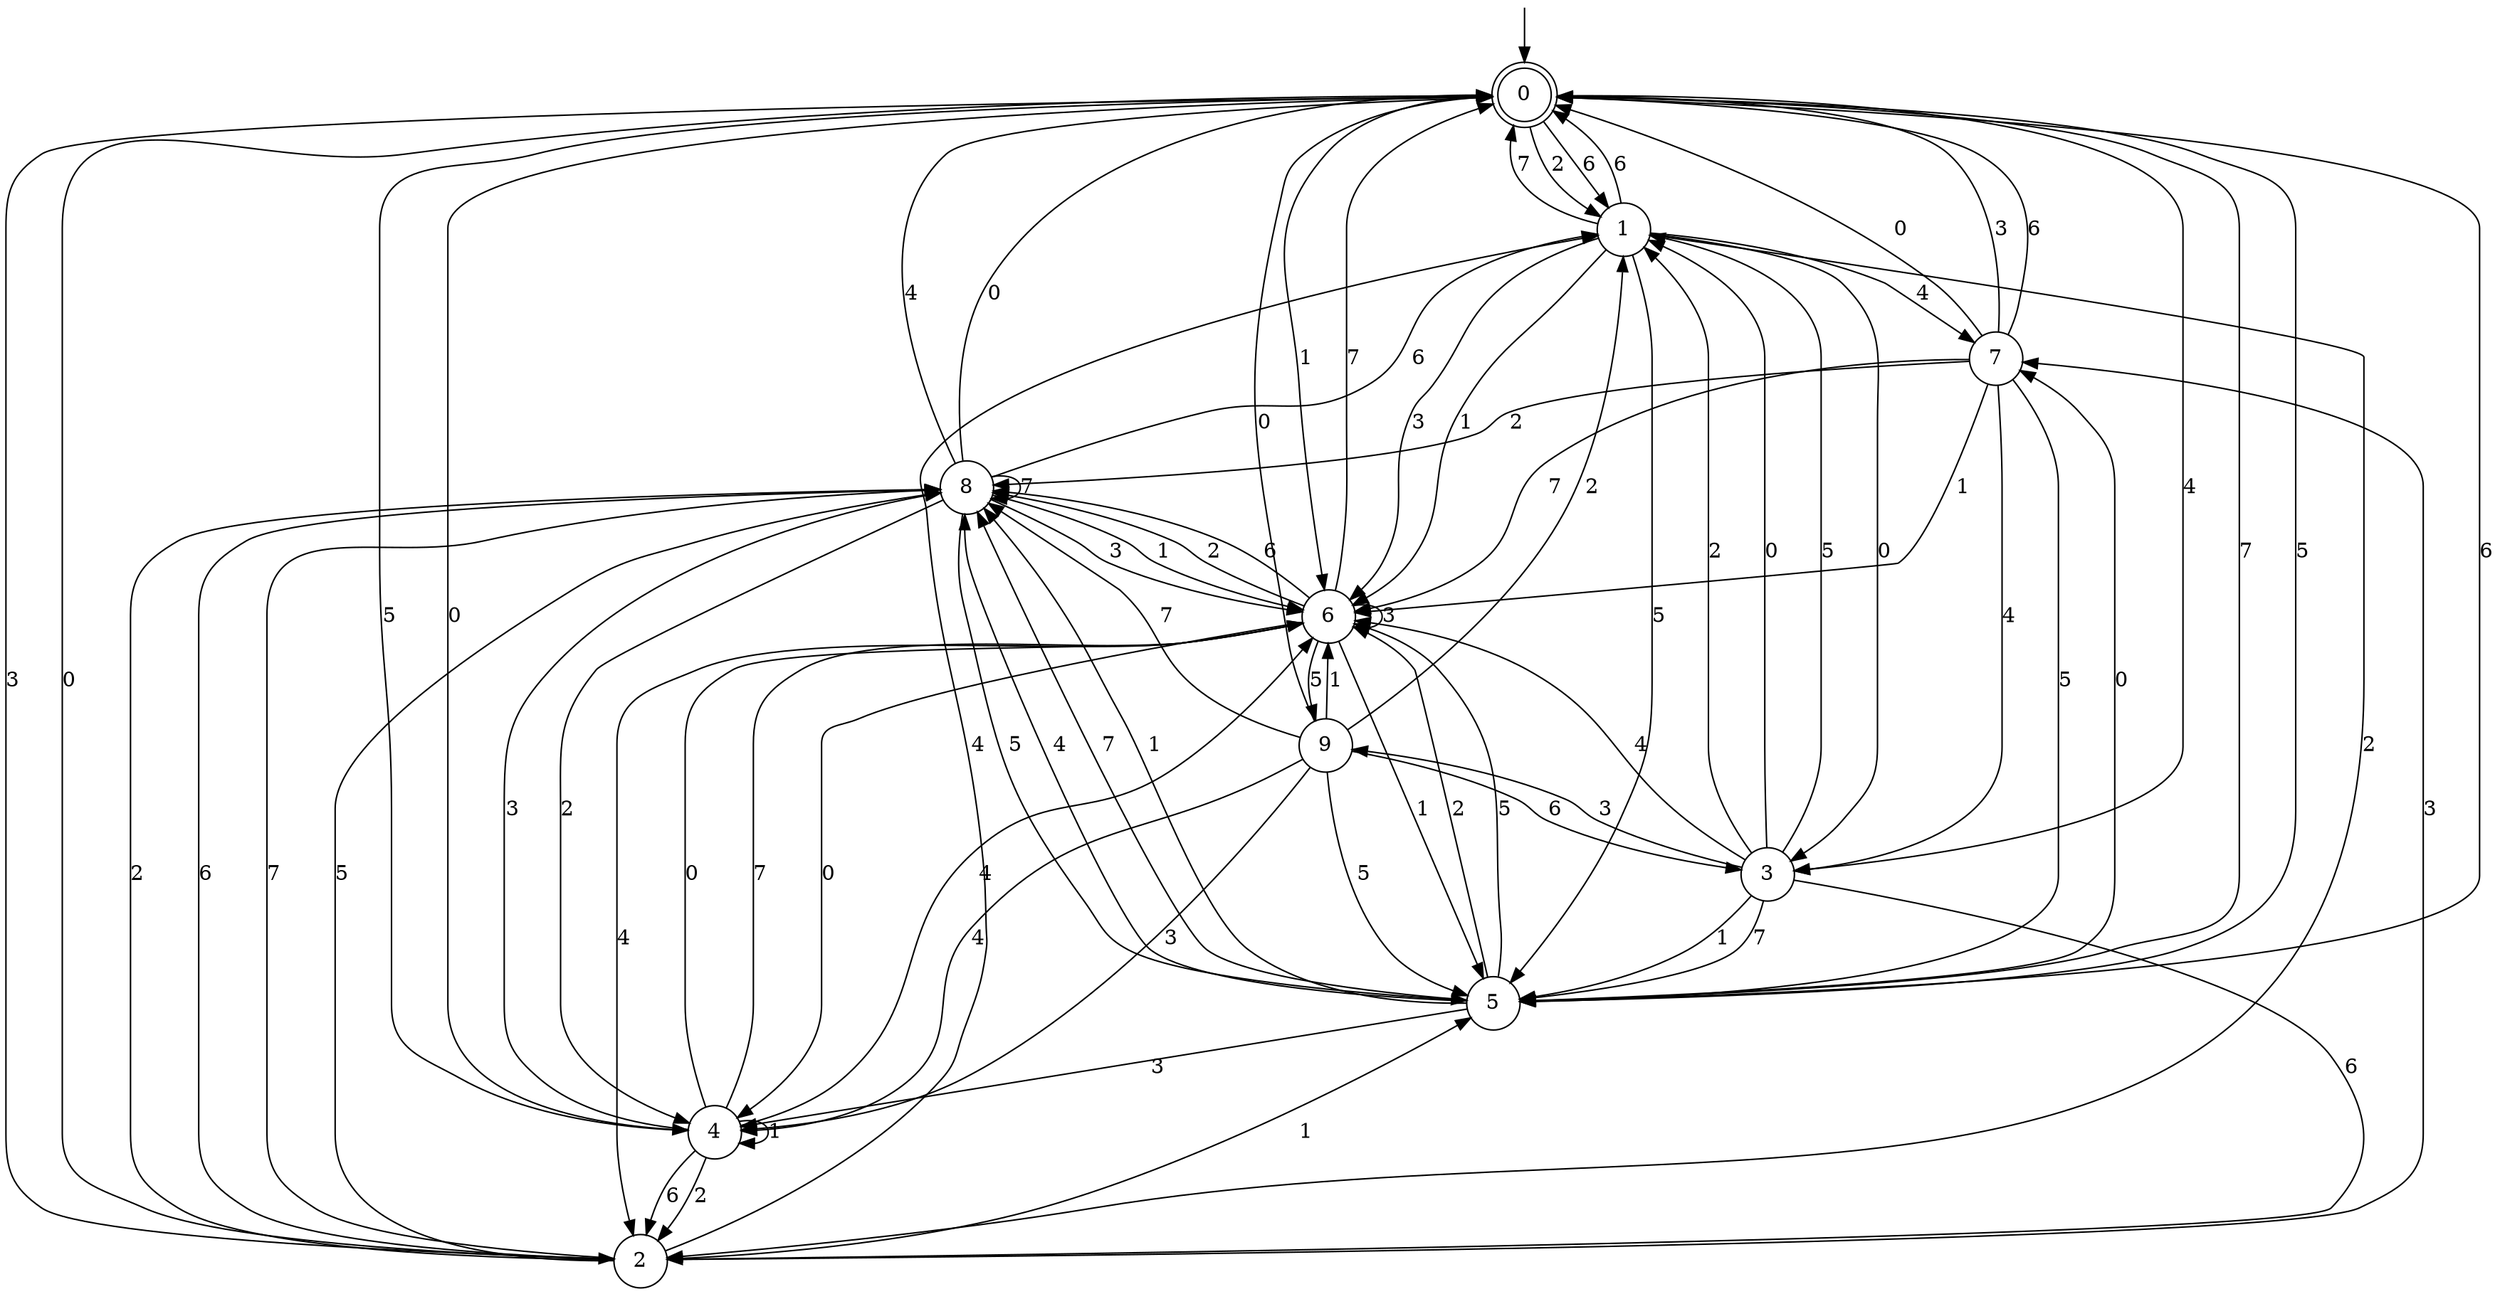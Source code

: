 digraph g {

	s0 [shape="doublecircle" label="0"];
	s1 [shape="circle" label="1"];
	s2 [shape="circle" label="2"];
	s3 [shape="circle" label="3"];
	s4 [shape="circle" label="4"];
	s5 [shape="circle" label="5"];
	s6 [shape="circle" label="6"];
	s7 [shape="circle" label="7"];
	s8 [shape="circle" label="8"];
	s9 [shape="circle" label="9"];
	s0 -> s1 [label="2"];
	s0 -> s2 [label="3"];
	s0 -> s1 [label="6"];
	s0 -> s3 [label="4"];
	s0 -> s4 [label="0"];
	s0 -> s5 [label="7"];
	s0 -> s5 [label="5"];
	s0 -> s6 [label="1"];
	s1 -> s2 [label="2"];
	s1 -> s6 [label="3"];
	s1 -> s0 [label="6"];
	s1 -> s7 [label="4"];
	s1 -> s3 [label="0"];
	s1 -> s0 [label="7"];
	s1 -> s5 [label="5"];
	s1 -> s6 [label="1"];
	s2 -> s8 [label="2"];
	s2 -> s7 [label="3"];
	s2 -> s8 [label="6"];
	s2 -> s1 [label="4"];
	s2 -> s0 [label="0"];
	s2 -> s8 [label="7"];
	s2 -> s8 [label="5"];
	s2 -> s5 [label="1"];
	s3 -> s1 [label="2"];
	s3 -> s9 [label="3"];
	s3 -> s2 [label="6"];
	s3 -> s6 [label="4"];
	s3 -> s1 [label="0"];
	s3 -> s5 [label="7"];
	s3 -> s1 [label="5"];
	s3 -> s5 [label="1"];
	s4 -> s2 [label="2"];
	s4 -> s8 [label="3"];
	s4 -> s2 [label="6"];
	s4 -> s6 [label="4"];
	s4 -> s6 [label="0"];
	s4 -> s6 [label="7"];
	s4 -> s0 [label="5"];
	s4 -> s4 [label="1"];
	s5 -> s6 [label="2"];
	s5 -> s4 [label="3"];
	s5 -> s0 [label="6"];
	s5 -> s8 [label="4"];
	s5 -> s7 [label="0"];
	s5 -> s8 [label="7"];
	s5 -> s6 [label="5"];
	s5 -> s8 [label="1"];
	s6 -> s8 [label="2"];
	s6 -> s6 [label="3"];
	s6 -> s8 [label="6"];
	s6 -> s2 [label="4"];
	s6 -> s4 [label="0"];
	s6 -> s0 [label="7"];
	s6 -> s9 [label="5"];
	s6 -> s5 [label="1"];
	s7 -> s8 [label="2"];
	s7 -> s0 [label="3"];
	s7 -> s0 [label="6"];
	s7 -> s3 [label="4"];
	s7 -> s0 [label="0"];
	s7 -> s6 [label="7"];
	s7 -> s5 [label="5"];
	s7 -> s6 [label="1"];
	s8 -> s4 [label="2"];
	s8 -> s6 [label="3"];
	s8 -> s1 [label="6"];
	s8 -> s0 [label="4"];
	s8 -> s0 [label="0"];
	s8 -> s8 [label="7"];
	s8 -> s5 [label="5"];
	s8 -> s6 [label="1"];
	s9 -> s1 [label="2"];
	s9 -> s4 [label="3"];
	s9 -> s3 [label="6"];
	s9 -> s4 [label="4"];
	s9 -> s0 [label="0"];
	s9 -> s8 [label="7"];
	s9 -> s5 [label="5"];
	s9 -> s6 [label="1"];

__start0 [label="" shape="none" width="0" height="0"];
__start0 -> s0;

}
